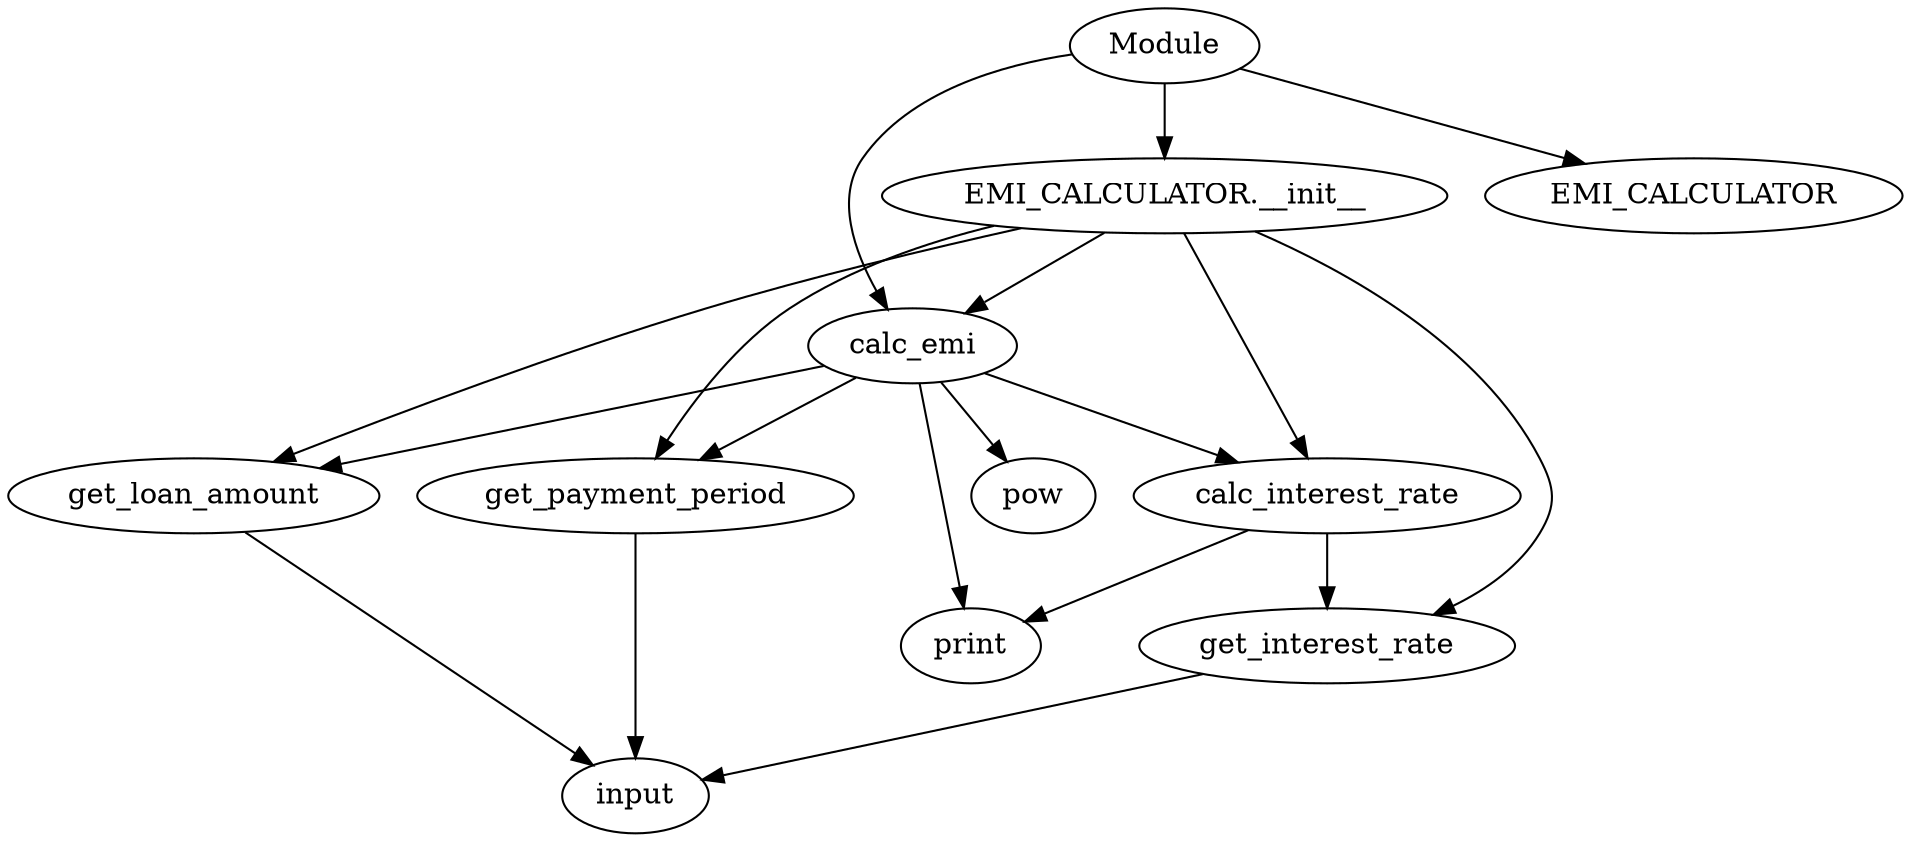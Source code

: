 strict digraph  {
get_loan_amount;
input;
get_interest_rate;
get_payment_period;
calc_interest_rate;
print;
calc_emi;
pow;
Module;
"EMI_CALCULATOR.__init__";
EMI_CALCULATOR;
get_loan_amount -> input;
get_interest_rate -> input;
get_payment_period -> input;
calc_interest_rate -> get_interest_rate;
calc_interest_rate -> print;
calc_emi -> get_loan_amount;
calc_emi -> get_payment_period;
calc_emi -> calc_interest_rate;
calc_emi -> print;
calc_emi -> pow;
Module -> "EMI_CALCULATOR.__init__";
Module -> EMI_CALCULATOR;
Module -> calc_emi;
"EMI_CALCULATOR.__init__" -> get_loan_amount;
"EMI_CALCULATOR.__init__" -> get_interest_rate;
"EMI_CALCULATOR.__init__" -> get_payment_period;
"EMI_CALCULATOR.__init__" -> calc_interest_rate;
"EMI_CALCULATOR.__init__" -> calc_emi;
}
